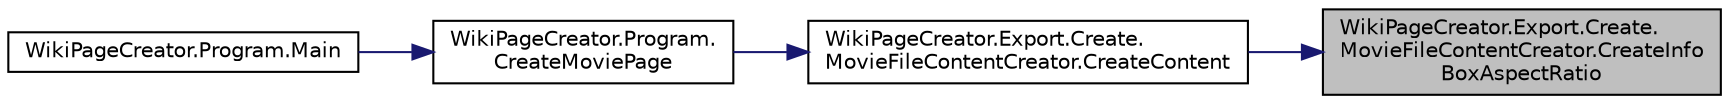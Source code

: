 digraph "WikiPageCreator.Export.Create.MovieFileContentCreator.CreateInfoBoxAspectRatio"
{
 // LATEX_PDF_SIZE
  edge [fontname="Helvetica",fontsize="10",labelfontname="Helvetica",labelfontsize="10"];
  node [fontname="Helvetica",fontsize="10",shape=record];
  rankdir="RL";
  Node1 [label="WikiPageCreator.Export.Create.\lMovieFileContentCreator.CreateInfo\lBoxAspectRatio",height=0.2,width=0.4,color="black", fillcolor="grey75", style="filled", fontcolor="black",tooltip="Creates the formatted infobox aspect ratio field of the movie page."];
  Node1 -> Node2 [dir="back",color="midnightblue",fontsize="10",style="solid",fontname="Helvetica"];
  Node2 [label="WikiPageCreator.Export.Create.\lMovieFileContentCreator.CreateContent",height=0.2,width=0.4,color="black", fillcolor="white", style="filled",URL="$d3/d8e/class_wiki_page_creator_1_1_export_1_1_create_1_1_movie_file_content_creator.html#a0fd22514d4f74e7daa41c65fdb67f829",tooltip="Creates the formatted content of the movie page."];
  Node2 -> Node3 [dir="back",color="midnightblue",fontsize="10",style="solid",fontname="Helvetica"];
  Node3 [label="WikiPageCreator.Program.\lCreateMoviePage",height=0.2,width=0.4,color="black", fillcolor="white", style="filled",URL="$d4/dad/class_wiki_page_creator_1_1_program.html#ad9aabd874a8e9ba2055481388bbfdfed",tooltip="Creates a movie page with the specified parameters."];
  Node3 -> Node4 [dir="back",color="midnightblue",fontsize="10",style="solid",fontname="Helvetica"];
  Node4 [label="WikiPageCreator.Program.Main",height=0.2,width=0.4,color="black", fillcolor="white", style="filled",URL="$d4/dad/class_wiki_page_creator_1_1_program.html#a1c3035946485e1d3b7bbbf76fdc25765",tooltip=" "];
}
